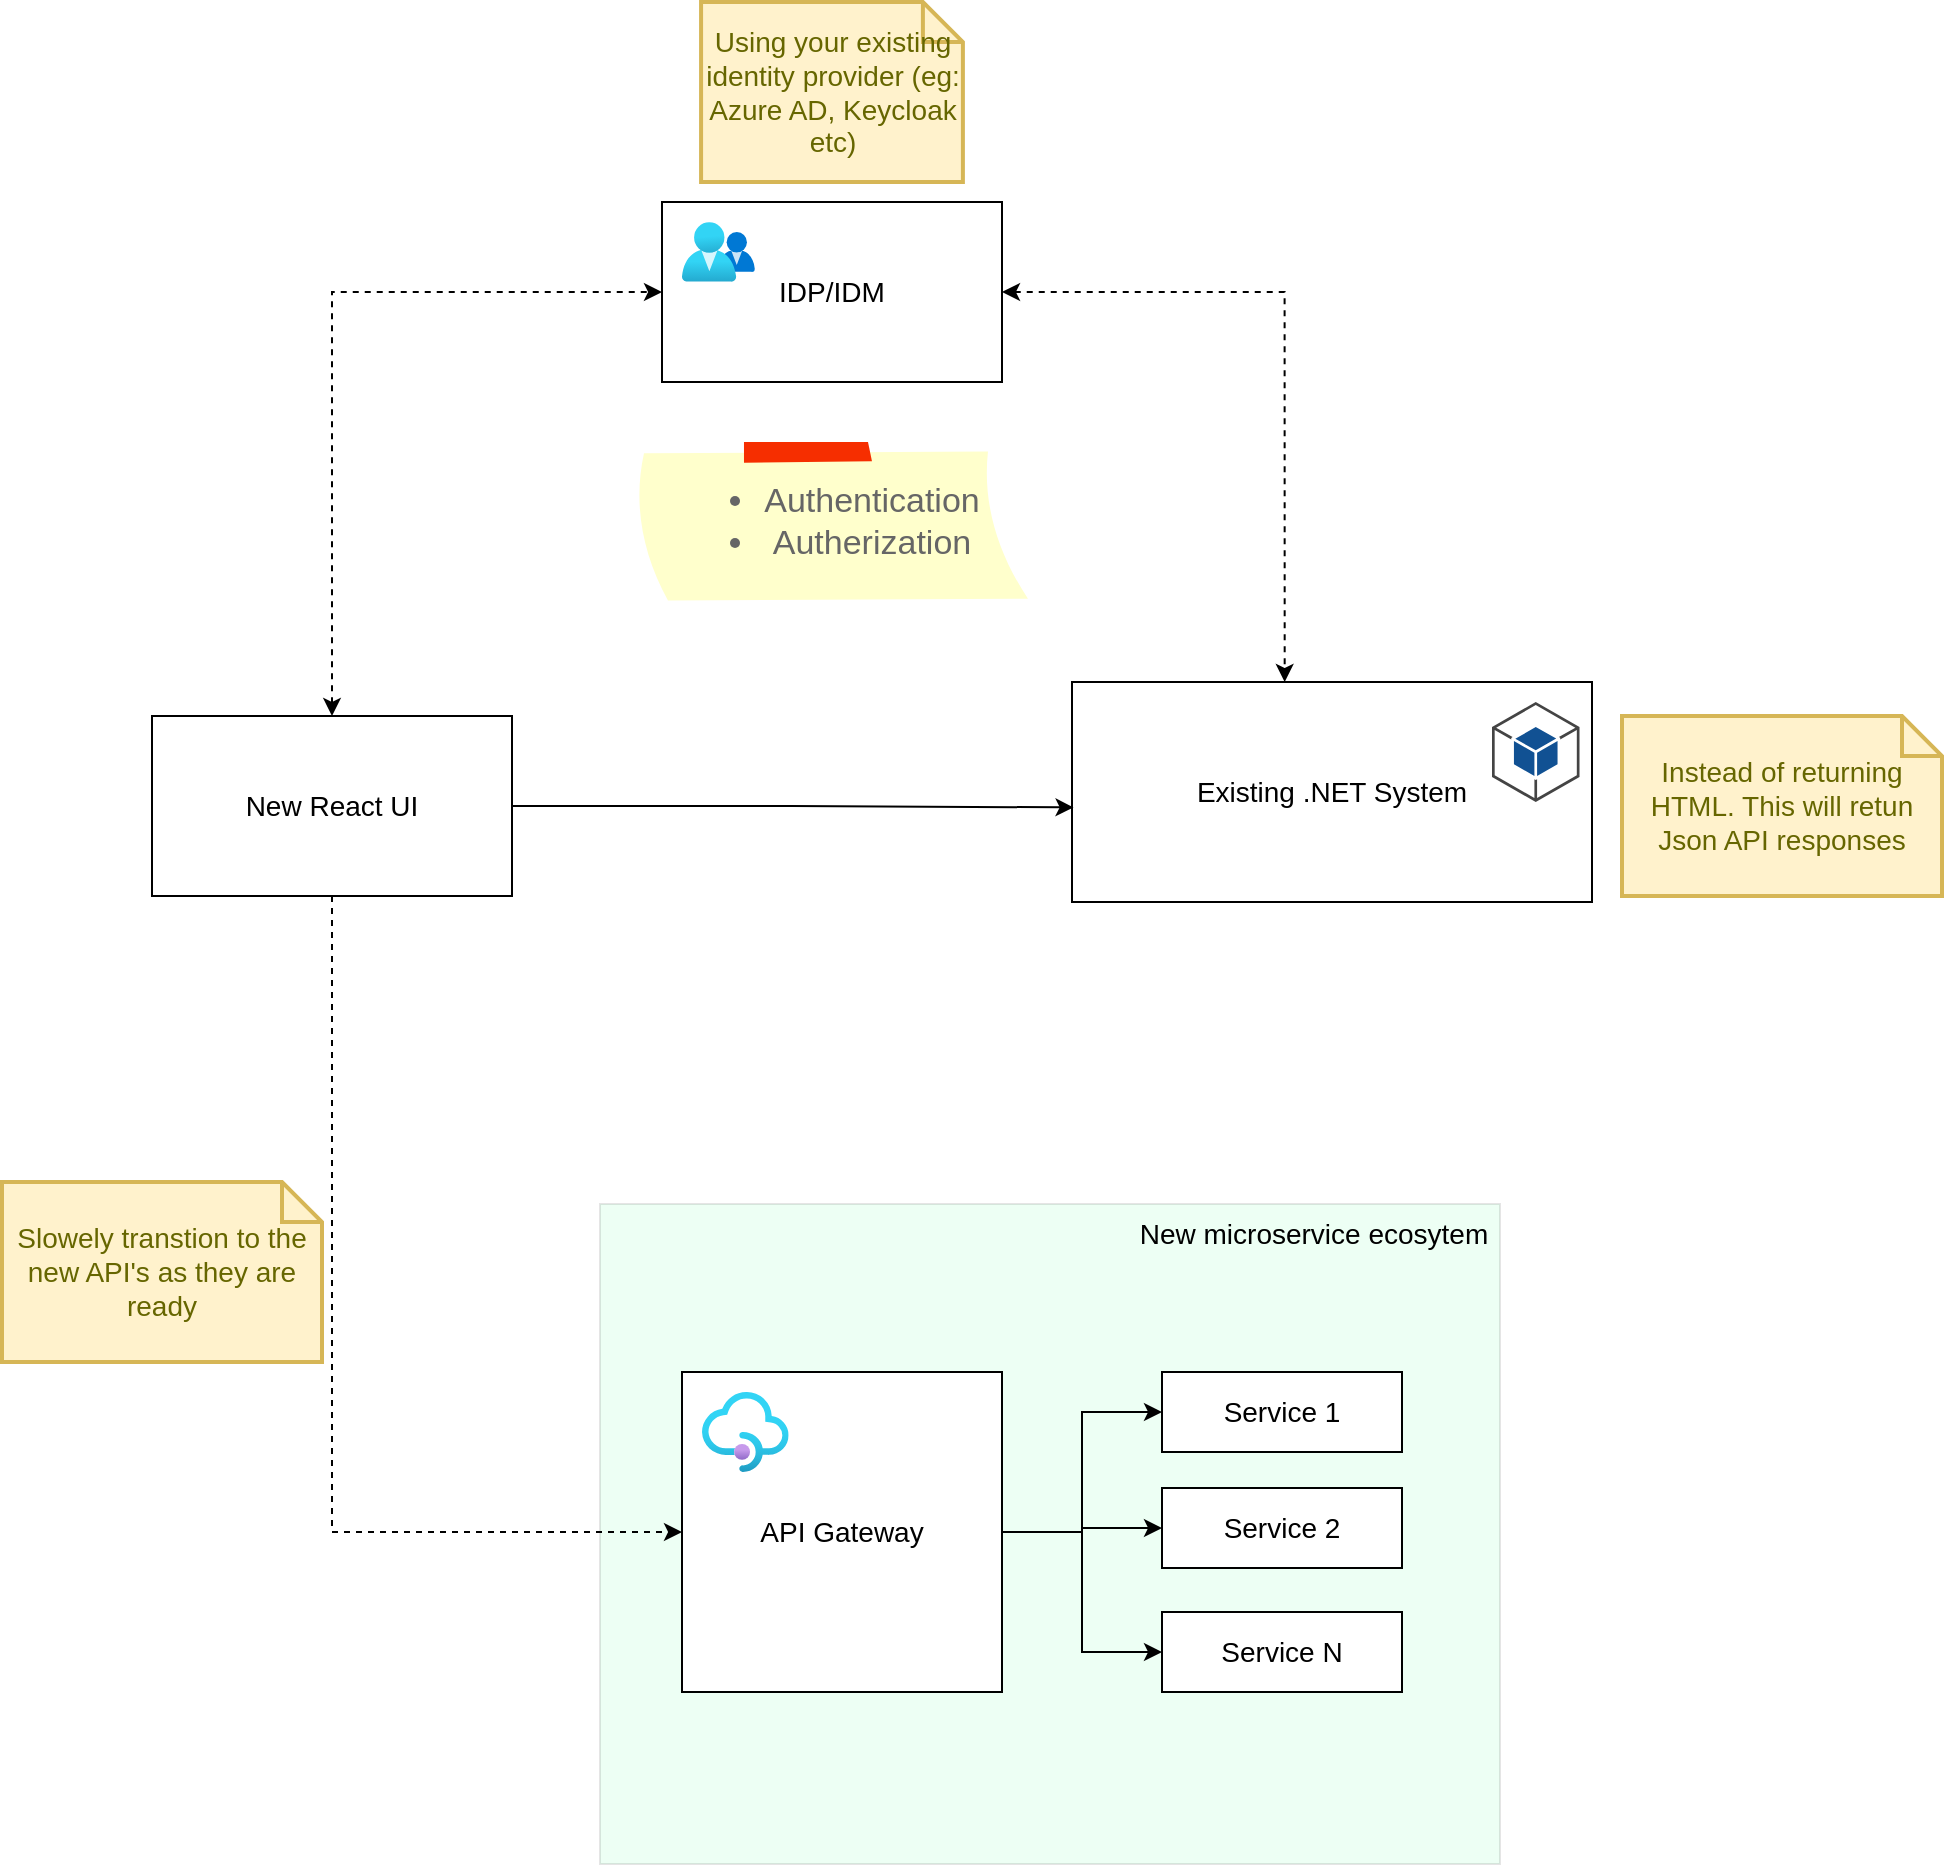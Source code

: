 <mxfile version="17.4.1" type="github">
  <diagram id="iuQfkuSLKWb25PTzQYre" name="Page-1">
    <mxGraphModel dx="2512" dy="1122" grid="1" gridSize="10" guides="1" tooltips="1" connect="1" arrows="1" fold="1" page="1" pageScale="1" pageWidth="850" pageHeight="1100" math="0" shadow="0">
      <root>
        <mxCell id="0" />
        <mxCell id="1" parent="0" />
        <mxCell id="deYkW6GpYAgtgXN12OQQ-29" value="&lt;blockquote style=&quot;margin: 0 0 0 40px ; border: none ; padding: 0px&quot;&gt;&lt;br&gt;&lt;/blockquote&gt;" style="rounded=0;whiteSpace=wrap;html=1;fontSize=14;fillColor=#52FF91;opacity=10;align=right;" vertex="1" parent="1">
          <mxGeometry x="289" y="641" width="450" height="330" as="geometry" />
        </mxCell>
        <mxCell id="deYkW6GpYAgtgXN12OQQ-3" value="" style="group" vertex="1" connectable="0" parent="1">
          <mxGeometry x="65" y="397" width="180" height="90" as="geometry" />
        </mxCell>
        <mxCell id="deYkW6GpYAgtgXN12OQQ-1" value="&lt;font style=&quot;font-size: 14px&quot;&gt;New React UI&lt;/font&gt;" style="rounded=0;whiteSpace=wrap;html=1;" vertex="1" parent="deYkW6GpYAgtgXN12OQQ-3">
          <mxGeometry width="180" height="90" as="geometry" />
        </mxCell>
        <mxCell id="deYkW6GpYAgtgXN12OQQ-2" value="" style="shape=image;html=1;verticalAlign=top;verticalLabelPosition=bottom;labelBackgroundColor=#ffffff;imageAspect=0;aspect=fixed;image=https://cdn1.iconfinder.com/data/icons/unicons-line-vol-5/24/react-128.png" vertex="1" parent="deYkW6GpYAgtgXN12OQQ-3">
          <mxGeometry x="4" y="3" width="40" height="40" as="geometry" />
        </mxCell>
        <mxCell id="deYkW6GpYAgtgXN12OQQ-6" value="" style="group" vertex="1" connectable="0" parent="1">
          <mxGeometry x="525" y="380" width="260" height="110" as="geometry" />
        </mxCell>
        <mxCell id="deYkW6GpYAgtgXN12OQQ-5" value="Existing .NET System" style="rounded=0;whiteSpace=wrap;html=1;fontSize=14;" vertex="1" parent="deYkW6GpYAgtgXN12OQQ-6">
          <mxGeometry width="260" height="110" as="geometry" />
        </mxCell>
        <mxCell id="deYkW6GpYAgtgXN12OQQ-4" value="" style="outlineConnect=0;dashed=0;verticalLabelPosition=bottom;verticalAlign=top;align=center;html=1;shape=mxgraph.aws3.android;fillColor=#115193;gradientColor=none;fontSize=14;" vertex="1" parent="deYkW6GpYAgtgXN12OQQ-6">
          <mxGeometry x="210" y="10" width="43.75" height="50" as="geometry" />
        </mxCell>
        <mxCell id="deYkW6GpYAgtgXN12OQQ-7" value="Instead of returning HTML. This will retun Json API responses" style="shape=note;strokeWidth=2;fontSize=14;size=20;whiteSpace=wrap;html=1;fillColor=#fff2cc;strokeColor=#d6b656;fontColor=#666600;" vertex="1" parent="1">
          <mxGeometry x="800" y="397" width="160" height="90" as="geometry" />
        </mxCell>
        <mxCell id="deYkW6GpYAgtgXN12OQQ-8" style="edgeStyle=orthogonalEdgeStyle;rounded=0;orthogonalLoop=1;jettySize=auto;html=1;entryX=0.003;entryY=0.57;entryDx=0;entryDy=0;entryPerimeter=0;fontSize=14;" edge="1" parent="1" source="deYkW6GpYAgtgXN12OQQ-1" target="deYkW6GpYAgtgXN12OQQ-5">
          <mxGeometry relative="1" as="geometry" />
        </mxCell>
        <mxCell id="deYkW6GpYAgtgXN12OQQ-11" value="" style="group" vertex="1" connectable="0" parent="1">
          <mxGeometry x="320" y="140" width="170" height="90" as="geometry" />
        </mxCell>
        <mxCell id="deYkW6GpYAgtgXN12OQQ-10" value="IDP/IDM" style="rounded=0;whiteSpace=wrap;html=1;fontSize=14;" vertex="1" parent="deYkW6GpYAgtgXN12OQQ-11">
          <mxGeometry width="170" height="90" as="geometry" />
        </mxCell>
        <mxCell id="deYkW6GpYAgtgXN12OQQ-9" value="" style="aspect=fixed;html=1;points=[];align=center;image;fontSize=12;image=img/lib/azure2/identity/Groups.svg;" vertex="1" parent="deYkW6GpYAgtgXN12OQQ-11">
          <mxGeometry x="10" y="10" width="36.43" height="30" as="geometry" />
        </mxCell>
        <mxCell id="deYkW6GpYAgtgXN12OQQ-12" style="edgeStyle=orthogonalEdgeStyle;rounded=0;orthogonalLoop=1;jettySize=auto;html=1;entryX=0;entryY=0.5;entryDx=0;entryDy=0;fontSize=14;dashed=1;startArrow=classic;startFill=1;" edge="1" parent="1" source="deYkW6GpYAgtgXN12OQQ-1" target="deYkW6GpYAgtgXN12OQQ-10">
          <mxGeometry relative="1" as="geometry">
            <Array as="points">
              <mxPoint x="155" y="185" />
            </Array>
          </mxGeometry>
        </mxCell>
        <mxCell id="deYkW6GpYAgtgXN12OQQ-13" style="edgeStyle=orthogonalEdgeStyle;rounded=0;orthogonalLoop=1;jettySize=auto;html=1;entryX=0.409;entryY=0;entryDx=0;entryDy=0;entryPerimeter=0;dashed=1;fontSize=14;startArrow=classic;startFill=1;" edge="1" parent="1" source="deYkW6GpYAgtgXN12OQQ-10" target="deYkW6GpYAgtgXN12OQQ-5">
          <mxGeometry relative="1" as="geometry" />
        </mxCell>
        <mxCell id="deYkW6GpYAgtgXN12OQQ-14" value="Using your existing identity provider (eg: Azure AD, Keycloak etc)" style="shape=note;strokeWidth=2;fontSize=14;size=20;whiteSpace=wrap;html=1;fillColor=#fff2cc;strokeColor=#d6b656;fontColor=#666600;" vertex="1" parent="1">
          <mxGeometry x="339.54" y="40" width="130.91" height="90" as="geometry" />
        </mxCell>
        <mxCell id="deYkW6GpYAgtgXN12OQQ-15" value="&lt;ul&gt;&lt;li&gt;Authentication&lt;/li&gt;&lt;li&gt;Autherization&lt;/li&gt;&lt;/ul&gt;" style="strokeWidth=1;shadow=0;dashed=0;align=center;html=1;shape=mxgraph.mockup.text.stickyNote2;fontColor=#666666;mainText=;fontSize=17;whiteSpace=wrap;fillColor=#ffffcc;strokeColor=#F62E00;" vertex="1" parent="1">
          <mxGeometry x="304.99" y="260" width="200" height="80" as="geometry" />
        </mxCell>
        <mxCell id="deYkW6GpYAgtgXN12OQQ-19" value="" style="group" vertex="1" connectable="0" parent="1">
          <mxGeometry x="330" y="725" width="160" height="160" as="geometry" />
        </mxCell>
        <mxCell id="deYkW6GpYAgtgXN12OQQ-18" value="API Gateway" style="whiteSpace=wrap;html=1;aspect=fixed;fontSize=14;" vertex="1" parent="deYkW6GpYAgtgXN12OQQ-19">
          <mxGeometry width="160" height="160" as="geometry" />
        </mxCell>
        <mxCell id="deYkW6GpYAgtgXN12OQQ-16" value="" style="aspect=fixed;html=1;points=[];align=center;image;fontSize=12;image=img/lib/azure2/app_services/API_Management_Services.svg;" vertex="1" parent="deYkW6GpYAgtgXN12OQQ-19">
          <mxGeometry x="10" y="10" width="43.33" height="40" as="geometry" />
        </mxCell>
        <mxCell id="deYkW6GpYAgtgXN12OQQ-21" value="Service 2" style="rounded=0;whiteSpace=wrap;html=1;fontSize=14;" vertex="1" parent="1">
          <mxGeometry x="570" y="783" width="120" height="40" as="geometry" />
        </mxCell>
        <mxCell id="deYkW6GpYAgtgXN12OQQ-22" value="Service 1" style="rounded=0;whiteSpace=wrap;html=1;fontSize=14;" vertex="1" parent="1">
          <mxGeometry x="570" y="725" width="120" height="40" as="geometry" />
        </mxCell>
        <mxCell id="deYkW6GpYAgtgXN12OQQ-23" value="Service N" style="rounded=0;whiteSpace=wrap;html=1;fontSize=14;" vertex="1" parent="1">
          <mxGeometry x="570" y="845" width="120" height="40" as="geometry" />
        </mxCell>
        <mxCell id="deYkW6GpYAgtgXN12OQQ-24" style="edgeStyle=orthogonalEdgeStyle;rounded=0;orthogonalLoop=1;jettySize=auto;html=1;entryX=0;entryY=0.5;entryDx=0;entryDy=0;fontSize=14;startArrow=none;startFill=0;" edge="1" parent="1" source="deYkW6GpYAgtgXN12OQQ-18" target="deYkW6GpYAgtgXN12OQQ-22">
          <mxGeometry relative="1" as="geometry" />
        </mxCell>
        <mxCell id="deYkW6GpYAgtgXN12OQQ-25" style="edgeStyle=orthogonalEdgeStyle;rounded=0;orthogonalLoop=1;jettySize=auto;html=1;entryX=0;entryY=0.5;entryDx=0;entryDy=0;fontSize=14;startArrow=none;startFill=0;" edge="1" parent="1" source="deYkW6GpYAgtgXN12OQQ-18" target="deYkW6GpYAgtgXN12OQQ-21">
          <mxGeometry relative="1" as="geometry" />
        </mxCell>
        <mxCell id="deYkW6GpYAgtgXN12OQQ-26" style="edgeStyle=orthogonalEdgeStyle;rounded=0;orthogonalLoop=1;jettySize=auto;html=1;fontSize=14;startArrow=none;startFill=0;" edge="1" parent="1" source="deYkW6GpYAgtgXN12OQQ-18" target="deYkW6GpYAgtgXN12OQQ-23">
          <mxGeometry relative="1" as="geometry" />
        </mxCell>
        <mxCell id="deYkW6GpYAgtgXN12OQQ-28" style="edgeStyle=orthogonalEdgeStyle;rounded=0;orthogonalLoop=1;jettySize=auto;html=1;entryX=0;entryY=0.5;entryDx=0;entryDy=0;dashed=1;fontSize=14;startArrow=none;startFill=0;" edge="1" parent="1" source="deYkW6GpYAgtgXN12OQQ-1" target="deYkW6GpYAgtgXN12OQQ-18">
          <mxGeometry relative="1" as="geometry">
            <Array as="points">
              <mxPoint x="155" y="805" />
            </Array>
          </mxGeometry>
        </mxCell>
        <mxCell id="deYkW6GpYAgtgXN12OQQ-30" value="Slowely transtion to the new API&#39;s as they are ready" style="shape=note;strokeWidth=2;fontSize=14;size=20;whiteSpace=wrap;html=1;fillColor=#fff2cc;strokeColor=#d6b656;fontColor=#666600;" vertex="1" parent="1">
          <mxGeometry x="-10" y="630" width="160" height="90" as="geometry" />
        </mxCell>
        <mxCell id="deYkW6GpYAgtgXN12OQQ-31" value="New microservice ecosytem" style="text;html=1;strokeColor=none;fillColor=none;align=center;verticalAlign=middle;whiteSpace=wrap;rounded=0;fontSize=14;opacity=10;" vertex="1" parent="1">
          <mxGeometry x="551" y="641" width="190" height="30" as="geometry" />
        </mxCell>
      </root>
    </mxGraphModel>
  </diagram>
</mxfile>

